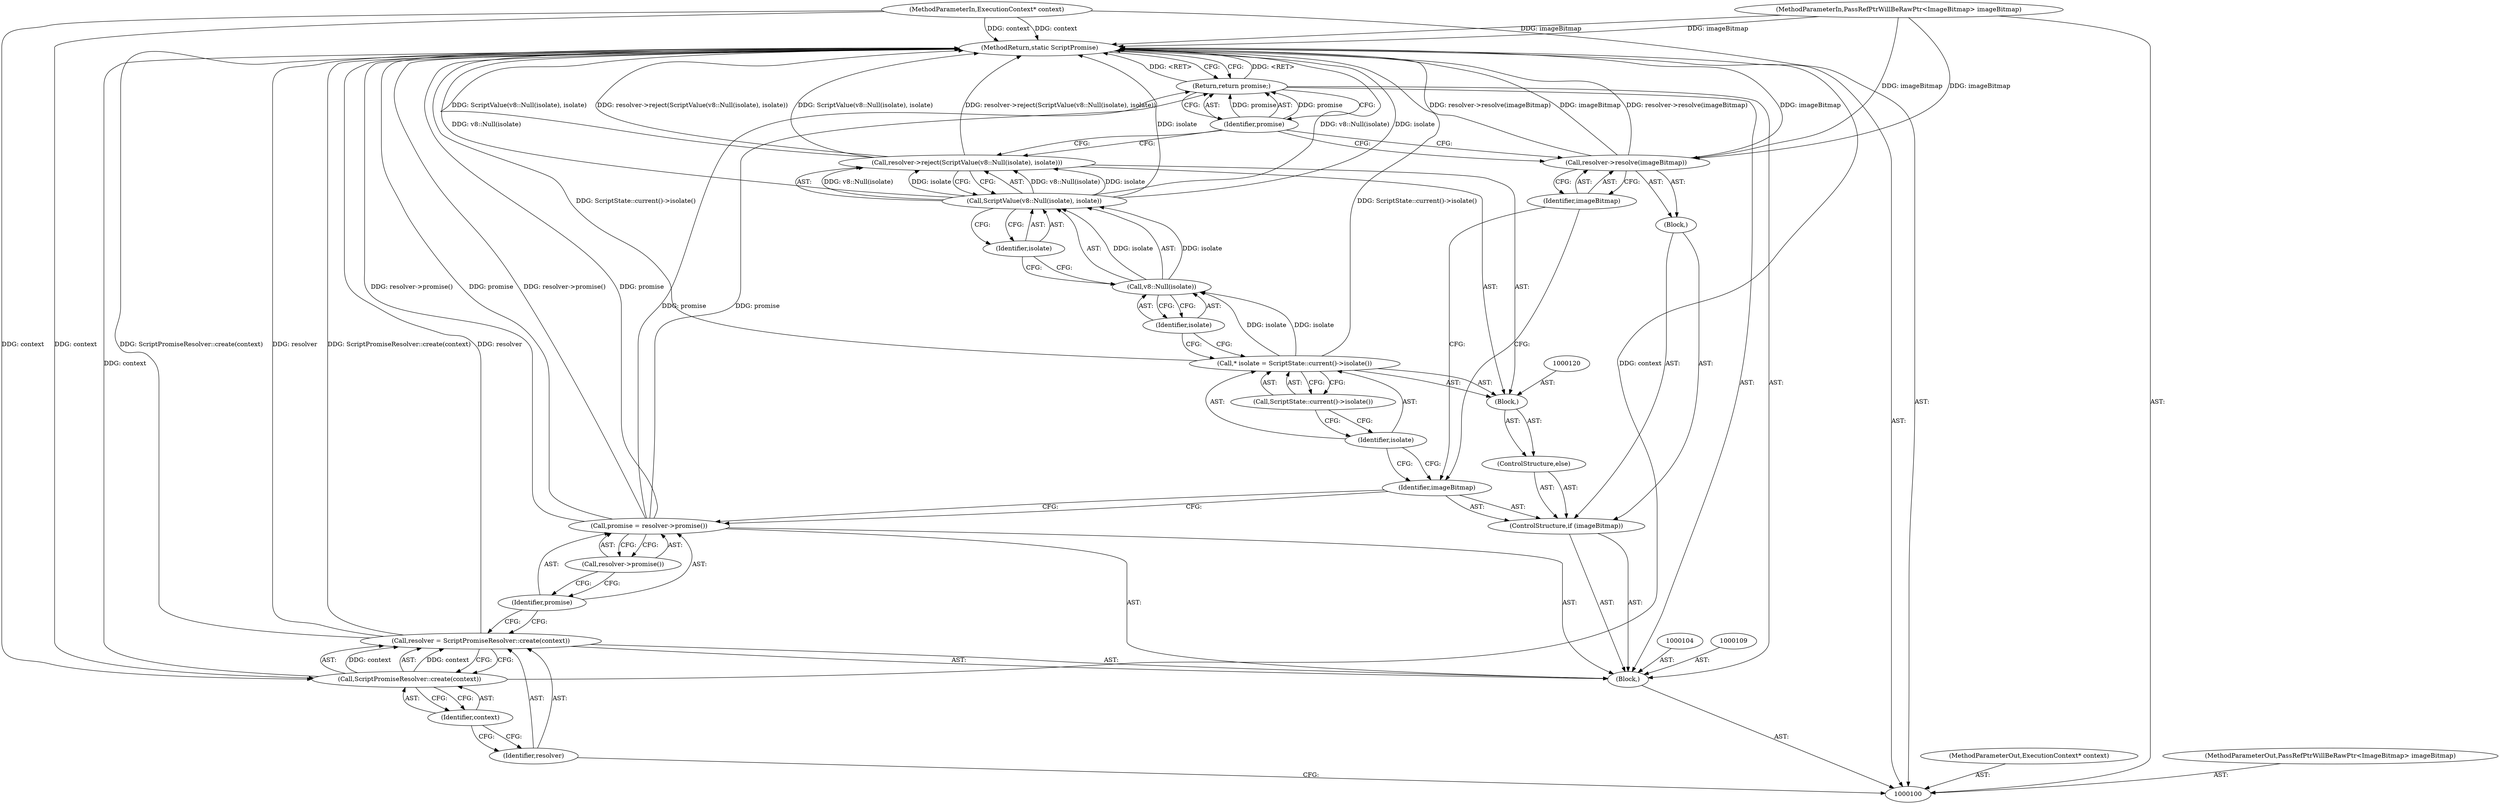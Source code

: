 digraph "0_Chrome_e9c887a80115ddc5c011380f132fe4b36359caf0_0" {
"1000131" [label="(MethodReturn,static ScriptPromise)"];
"1000101" [label="(MethodParameterIn,ExecutionContext* context)"];
"1000172" [label="(MethodParameterOut,ExecutionContext* context)"];
"1000102" [label="(MethodParameterIn,PassRefPtrWillBeRawPtr<ImageBitmap> imageBitmap)"];
"1000173" [label="(MethodParameterOut,PassRefPtrWillBeRawPtr<ImageBitmap> imageBitmap)"];
"1000130" [label="(Identifier,promise)"];
"1000129" [label="(Return,return promise;)"];
"1000103" [label="(Block,)"];
"1000105" [label="(Call,resolver = ScriptPromiseResolver::create(context))"];
"1000106" [label="(Identifier,resolver)"];
"1000107" [label="(Call,ScriptPromiseResolver::create(context))"];
"1000108" [label="(Identifier,context)"];
"1000110" [label="(Call,promise = resolver->promise())"];
"1000111" [label="(Identifier,promise)"];
"1000112" [label="(Call,resolver->promise())"];
"1000115" [label="(Block,)"];
"1000113" [label="(ControlStructure,if (imageBitmap))"];
"1000114" [label="(Identifier,imageBitmap)"];
"1000117" [label="(Identifier,imageBitmap)"];
"1000116" [label="(Call,resolver->resolve(imageBitmap))"];
"1000118" [label="(ControlStructure,else)"];
"1000121" [label="(Call,* isolate = ScriptState::current()->isolate())"];
"1000122" [label="(Identifier,isolate)"];
"1000123" [label="(Call,ScriptState::current()->isolate())"];
"1000119" [label="(Block,)"];
"1000125" [label="(Call,ScriptValue(v8::Null(isolate), isolate))"];
"1000126" [label="(Call,v8::Null(isolate))"];
"1000127" [label="(Identifier,isolate)"];
"1000128" [label="(Identifier,isolate)"];
"1000124" [label="(Call,resolver->reject(ScriptValue(v8::Null(isolate), isolate)))"];
"1000131" -> "1000100"  [label="AST: "];
"1000131" -> "1000129"  [label="CFG: "];
"1000129" -> "1000131"  [label="DDG: <RET>"];
"1000116" -> "1000131"  [label="DDG: imageBitmap"];
"1000116" -> "1000131"  [label="DDG: resolver->resolve(imageBitmap)"];
"1000125" -> "1000131"  [label="DDG: v8::Null(isolate)"];
"1000125" -> "1000131"  [label="DDG: isolate"];
"1000124" -> "1000131"  [label="DDG: ScriptValue(v8::Null(isolate), isolate)"];
"1000124" -> "1000131"  [label="DDG: resolver->reject(ScriptValue(v8::Null(isolate), isolate))"];
"1000107" -> "1000131"  [label="DDG: context"];
"1000105" -> "1000131"  [label="DDG: ScriptPromiseResolver::create(context)"];
"1000105" -> "1000131"  [label="DDG: resolver"];
"1000121" -> "1000131"  [label="DDG: ScriptState::current()->isolate()"];
"1000102" -> "1000131"  [label="DDG: imageBitmap"];
"1000110" -> "1000131"  [label="DDG: resolver->promise()"];
"1000110" -> "1000131"  [label="DDG: promise"];
"1000101" -> "1000131"  [label="DDG: context"];
"1000101" -> "1000100"  [label="AST: "];
"1000101" -> "1000131"  [label="DDG: context"];
"1000101" -> "1000107"  [label="DDG: context"];
"1000172" -> "1000100"  [label="AST: "];
"1000102" -> "1000100"  [label="AST: "];
"1000102" -> "1000131"  [label="DDG: imageBitmap"];
"1000102" -> "1000116"  [label="DDG: imageBitmap"];
"1000173" -> "1000100"  [label="AST: "];
"1000130" -> "1000129"  [label="AST: "];
"1000130" -> "1000116"  [label="CFG: "];
"1000130" -> "1000124"  [label="CFG: "];
"1000129" -> "1000130"  [label="CFG: "];
"1000130" -> "1000129"  [label="DDG: promise"];
"1000129" -> "1000103"  [label="AST: "];
"1000129" -> "1000130"  [label="CFG: "];
"1000130" -> "1000129"  [label="AST: "];
"1000131" -> "1000129"  [label="CFG: "];
"1000129" -> "1000131"  [label="DDG: <RET>"];
"1000130" -> "1000129"  [label="DDG: promise"];
"1000110" -> "1000129"  [label="DDG: promise"];
"1000103" -> "1000100"  [label="AST: "];
"1000104" -> "1000103"  [label="AST: "];
"1000105" -> "1000103"  [label="AST: "];
"1000109" -> "1000103"  [label="AST: "];
"1000110" -> "1000103"  [label="AST: "];
"1000113" -> "1000103"  [label="AST: "];
"1000129" -> "1000103"  [label="AST: "];
"1000105" -> "1000103"  [label="AST: "];
"1000105" -> "1000107"  [label="CFG: "];
"1000106" -> "1000105"  [label="AST: "];
"1000107" -> "1000105"  [label="AST: "];
"1000111" -> "1000105"  [label="CFG: "];
"1000105" -> "1000131"  [label="DDG: ScriptPromiseResolver::create(context)"];
"1000105" -> "1000131"  [label="DDG: resolver"];
"1000107" -> "1000105"  [label="DDG: context"];
"1000106" -> "1000105"  [label="AST: "];
"1000106" -> "1000100"  [label="CFG: "];
"1000108" -> "1000106"  [label="CFG: "];
"1000107" -> "1000105"  [label="AST: "];
"1000107" -> "1000108"  [label="CFG: "];
"1000108" -> "1000107"  [label="AST: "];
"1000105" -> "1000107"  [label="CFG: "];
"1000107" -> "1000131"  [label="DDG: context"];
"1000107" -> "1000105"  [label="DDG: context"];
"1000101" -> "1000107"  [label="DDG: context"];
"1000108" -> "1000107"  [label="AST: "];
"1000108" -> "1000106"  [label="CFG: "];
"1000107" -> "1000108"  [label="CFG: "];
"1000110" -> "1000103"  [label="AST: "];
"1000110" -> "1000112"  [label="CFG: "];
"1000111" -> "1000110"  [label="AST: "];
"1000112" -> "1000110"  [label="AST: "];
"1000114" -> "1000110"  [label="CFG: "];
"1000110" -> "1000131"  [label="DDG: resolver->promise()"];
"1000110" -> "1000131"  [label="DDG: promise"];
"1000110" -> "1000129"  [label="DDG: promise"];
"1000111" -> "1000110"  [label="AST: "];
"1000111" -> "1000105"  [label="CFG: "];
"1000112" -> "1000111"  [label="CFG: "];
"1000112" -> "1000110"  [label="AST: "];
"1000112" -> "1000111"  [label="CFG: "];
"1000110" -> "1000112"  [label="CFG: "];
"1000115" -> "1000113"  [label="AST: "];
"1000116" -> "1000115"  [label="AST: "];
"1000113" -> "1000103"  [label="AST: "];
"1000114" -> "1000113"  [label="AST: "];
"1000115" -> "1000113"  [label="AST: "];
"1000118" -> "1000113"  [label="AST: "];
"1000114" -> "1000113"  [label="AST: "];
"1000114" -> "1000110"  [label="CFG: "];
"1000117" -> "1000114"  [label="CFG: "];
"1000122" -> "1000114"  [label="CFG: "];
"1000117" -> "1000116"  [label="AST: "];
"1000117" -> "1000114"  [label="CFG: "];
"1000116" -> "1000117"  [label="CFG: "];
"1000116" -> "1000115"  [label="AST: "];
"1000116" -> "1000117"  [label="CFG: "];
"1000117" -> "1000116"  [label="AST: "];
"1000130" -> "1000116"  [label="CFG: "];
"1000116" -> "1000131"  [label="DDG: imageBitmap"];
"1000116" -> "1000131"  [label="DDG: resolver->resolve(imageBitmap)"];
"1000102" -> "1000116"  [label="DDG: imageBitmap"];
"1000118" -> "1000113"  [label="AST: "];
"1000119" -> "1000118"  [label="AST: "];
"1000121" -> "1000119"  [label="AST: "];
"1000121" -> "1000123"  [label="CFG: "];
"1000122" -> "1000121"  [label="AST: "];
"1000123" -> "1000121"  [label="AST: "];
"1000127" -> "1000121"  [label="CFG: "];
"1000121" -> "1000131"  [label="DDG: ScriptState::current()->isolate()"];
"1000121" -> "1000126"  [label="DDG: isolate"];
"1000122" -> "1000121"  [label="AST: "];
"1000122" -> "1000114"  [label="CFG: "];
"1000123" -> "1000122"  [label="CFG: "];
"1000123" -> "1000121"  [label="AST: "];
"1000123" -> "1000122"  [label="CFG: "];
"1000121" -> "1000123"  [label="CFG: "];
"1000119" -> "1000118"  [label="AST: "];
"1000120" -> "1000119"  [label="AST: "];
"1000121" -> "1000119"  [label="AST: "];
"1000124" -> "1000119"  [label="AST: "];
"1000125" -> "1000124"  [label="AST: "];
"1000125" -> "1000128"  [label="CFG: "];
"1000126" -> "1000125"  [label="AST: "];
"1000128" -> "1000125"  [label="AST: "];
"1000124" -> "1000125"  [label="CFG: "];
"1000125" -> "1000131"  [label="DDG: v8::Null(isolate)"];
"1000125" -> "1000131"  [label="DDG: isolate"];
"1000125" -> "1000124"  [label="DDG: v8::Null(isolate)"];
"1000125" -> "1000124"  [label="DDG: isolate"];
"1000126" -> "1000125"  [label="DDG: isolate"];
"1000126" -> "1000125"  [label="AST: "];
"1000126" -> "1000127"  [label="CFG: "];
"1000127" -> "1000126"  [label="AST: "];
"1000128" -> "1000126"  [label="CFG: "];
"1000126" -> "1000125"  [label="DDG: isolate"];
"1000121" -> "1000126"  [label="DDG: isolate"];
"1000127" -> "1000126"  [label="AST: "];
"1000127" -> "1000121"  [label="CFG: "];
"1000126" -> "1000127"  [label="CFG: "];
"1000128" -> "1000125"  [label="AST: "];
"1000128" -> "1000126"  [label="CFG: "];
"1000125" -> "1000128"  [label="CFG: "];
"1000124" -> "1000119"  [label="AST: "];
"1000124" -> "1000125"  [label="CFG: "];
"1000125" -> "1000124"  [label="AST: "];
"1000130" -> "1000124"  [label="CFG: "];
"1000124" -> "1000131"  [label="DDG: ScriptValue(v8::Null(isolate), isolate)"];
"1000124" -> "1000131"  [label="DDG: resolver->reject(ScriptValue(v8::Null(isolate), isolate))"];
"1000125" -> "1000124"  [label="DDG: v8::Null(isolate)"];
"1000125" -> "1000124"  [label="DDG: isolate"];
}
